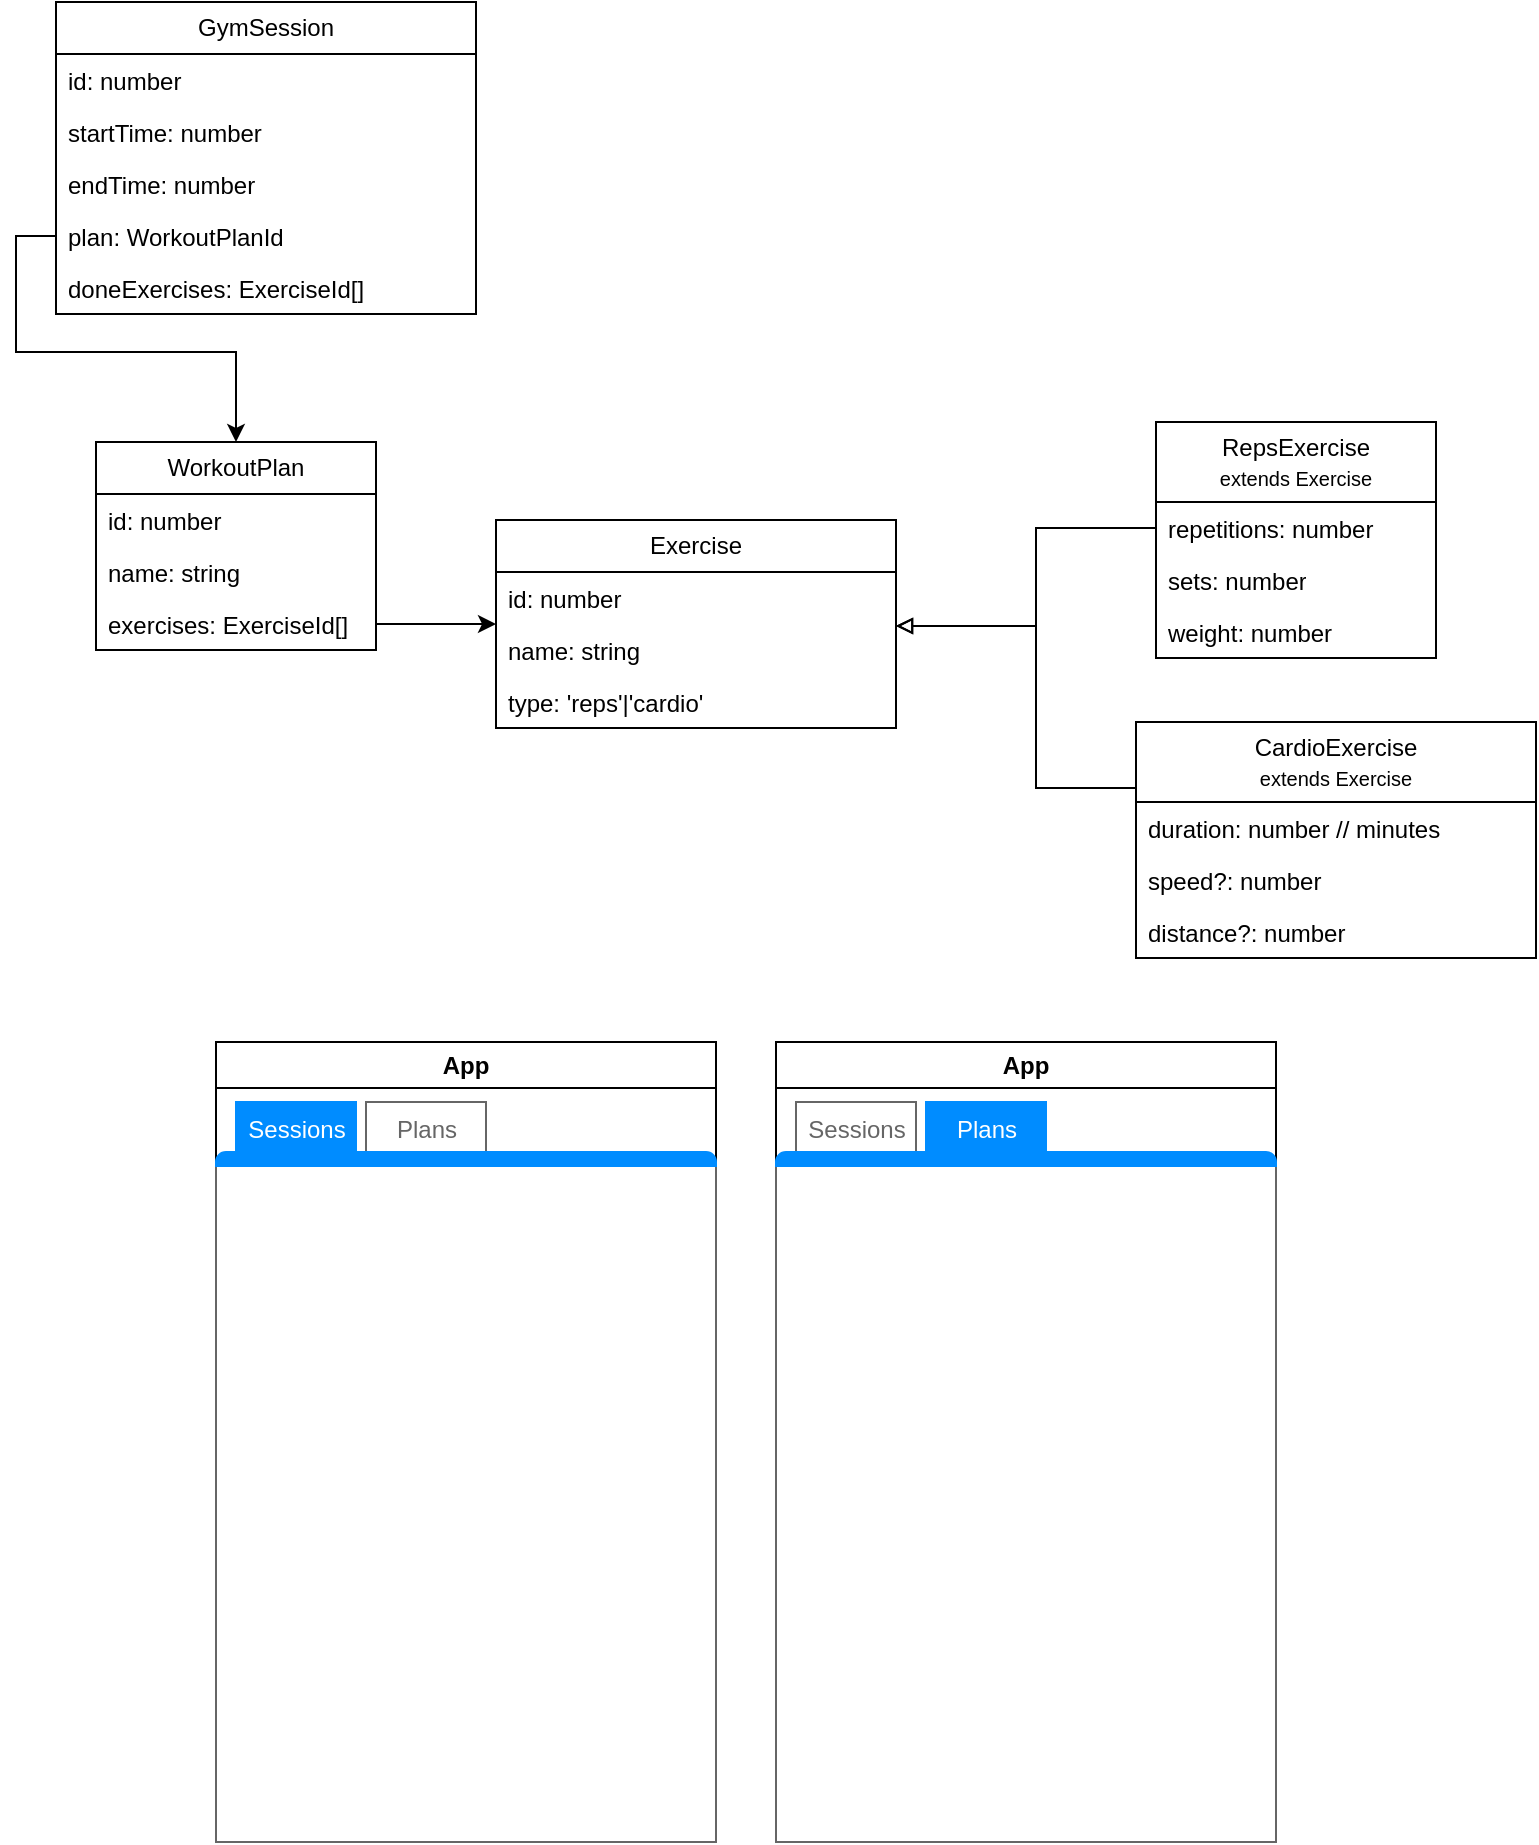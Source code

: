 <mxfile version="24.5.3" type="device">
  <diagram name="Page-1" id="pEY09YPnSbNz0dHcb1P7">
    <mxGraphModel dx="1434" dy="844" grid="1" gridSize="10" guides="1" tooltips="1" connect="1" arrows="1" fold="1" page="1" pageScale="1" pageWidth="850" pageHeight="1100" math="0" shadow="0">
      <root>
        <mxCell id="0" />
        <mxCell id="1" parent="0" />
        <mxCell id="rd8fTJZDC7uT6Glxr3qu-1" value="WorkoutPlan" style="swimlane;fontStyle=0;childLayout=stackLayout;horizontal=1;startSize=26;fillColor=none;horizontalStack=0;resizeParent=1;resizeParentMax=0;resizeLast=0;collapsible=1;marginBottom=0;whiteSpace=wrap;html=1;" vertex="1" parent="1">
          <mxGeometry x="90" y="360" width="140" height="104" as="geometry" />
        </mxCell>
        <mxCell id="rd8fTJZDC7uT6Glxr3qu-3" value="id: number" style="text;strokeColor=none;fillColor=none;align=left;verticalAlign=top;spacingLeft=4;spacingRight=4;overflow=hidden;rotatable=0;points=[[0,0.5],[1,0.5]];portConstraint=eastwest;whiteSpace=wrap;html=1;" vertex="1" parent="rd8fTJZDC7uT6Glxr3qu-1">
          <mxGeometry y="26" width="140" height="26" as="geometry" />
        </mxCell>
        <mxCell id="rd8fTJZDC7uT6Glxr3qu-37" value="name: string" style="text;strokeColor=none;fillColor=none;align=left;verticalAlign=top;spacingLeft=4;spacingRight=4;overflow=hidden;rotatable=0;points=[[0,0.5],[1,0.5]];portConstraint=eastwest;whiteSpace=wrap;html=1;" vertex="1" parent="rd8fTJZDC7uT6Glxr3qu-1">
          <mxGeometry y="52" width="140" height="26" as="geometry" />
        </mxCell>
        <mxCell id="rd8fTJZDC7uT6Glxr3qu-2" value="exercises: ExerciseId[]" style="text;strokeColor=none;fillColor=none;align=left;verticalAlign=top;spacingLeft=4;spacingRight=4;overflow=hidden;rotatable=0;points=[[0,0.5],[1,0.5]];portConstraint=eastwest;whiteSpace=wrap;html=1;" vertex="1" parent="rd8fTJZDC7uT6Glxr3qu-1">
          <mxGeometry y="78" width="140" height="26" as="geometry" />
        </mxCell>
        <mxCell id="rd8fTJZDC7uT6Glxr3qu-5" value="Exercise" style="swimlane;fontStyle=0;childLayout=stackLayout;horizontal=1;startSize=26;fillColor=none;horizontalStack=0;resizeParent=1;resizeParentMax=0;resizeLast=0;collapsible=1;marginBottom=0;whiteSpace=wrap;html=1;" vertex="1" parent="1">
          <mxGeometry x="290" y="399" width="200" height="104" as="geometry" />
        </mxCell>
        <mxCell id="rd8fTJZDC7uT6Glxr3qu-11" value="id: number" style="text;strokeColor=none;fillColor=none;align=left;verticalAlign=top;spacingLeft=4;spacingRight=4;overflow=hidden;rotatable=0;points=[[0,0.5],[1,0.5]];portConstraint=eastwest;whiteSpace=wrap;html=1;" vertex="1" parent="rd8fTJZDC7uT6Glxr3qu-5">
          <mxGeometry y="26" width="200" height="26" as="geometry" />
        </mxCell>
        <mxCell id="rd8fTJZDC7uT6Glxr3qu-6" value="name: string" style="text;strokeColor=none;fillColor=none;align=left;verticalAlign=top;spacingLeft=4;spacingRight=4;overflow=hidden;rotatable=0;points=[[0,0.5],[1,0.5]];portConstraint=eastwest;whiteSpace=wrap;html=1;" vertex="1" parent="rd8fTJZDC7uT6Glxr3qu-5">
          <mxGeometry y="52" width="200" height="26" as="geometry" />
        </mxCell>
        <mxCell id="rd8fTJZDC7uT6Glxr3qu-18" value="type: &#39;reps&#39;|&#39;cardio&#39;" style="text;strokeColor=none;fillColor=none;align=left;verticalAlign=top;spacingLeft=4;spacingRight=4;overflow=hidden;rotatable=0;points=[[0,0.5],[1,0.5]];portConstraint=eastwest;whiteSpace=wrap;html=1;" vertex="1" parent="rd8fTJZDC7uT6Glxr3qu-5">
          <mxGeometry y="78" width="200" height="26" as="geometry" />
        </mxCell>
        <mxCell id="rd8fTJZDC7uT6Glxr3qu-10" style="edgeStyle=orthogonalEdgeStyle;rounded=0;orthogonalLoop=1;jettySize=auto;html=1;" edge="1" parent="1" source="rd8fTJZDC7uT6Glxr3qu-2" target="rd8fTJZDC7uT6Glxr3qu-5">
          <mxGeometry relative="1" as="geometry" />
        </mxCell>
        <mxCell id="rd8fTJZDC7uT6Glxr3qu-12" value="GymSession" style="swimlane;fontStyle=0;childLayout=stackLayout;horizontal=1;startSize=26;fillColor=none;horizontalStack=0;resizeParent=1;resizeParentMax=0;resizeLast=0;collapsible=1;marginBottom=0;whiteSpace=wrap;html=1;" vertex="1" parent="1">
          <mxGeometry x="70" y="140" width="210" height="156" as="geometry" />
        </mxCell>
        <mxCell id="rd8fTJZDC7uT6Glxr3qu-13" value="id: number" style="text;strokeColor=none;fillColor=none;align=left;verticalAlign=top;spacingLeft=4;spacingRight=4;overflow=hidden;rotatable=0;points=[[0,0.5],[1,0.5]];portConstraint=eastwest;whiteSpace=wrap;html=1;" vertex="1" parent="rd8fTJZDC7uT6Glxr3qu-12">
          <mxGeometry y="26" width="210" height="26" as="geometry" />
        </mxCell>
        <mxCell id="rd8fTJZDC7uT6Glxr3qu-14" value="startTime: number" style="text;strokeColor=none;fillColor=none;align=left;verticalAlign=top;spacingLeft=4;spacingRight=4;overflow=hidden;rotatable=0;points=[[0,0.5],[1,0.5]];portConstraint=eastwest;whiteSpace=wrap;html=1;" vertex="1" parent="rd8fTJZDC7uT6Glxr3qu-12">
          <mxGeometry y="52" width="210" height="26" as="geometry" />
        </mxCell>
        <mxCell id="rd8fTJZDC7uT6Glxr3qu-15" value="endTime: number" style="text;strokeColor=none;fillColor=none;align=left;verticalAlign=top;spacingLeft=4;spacingRight=4;overflow=hidden;rotatable=0;points=[[0,0.5],[1,0.5]];portConstraint=eastwest;whiteSpace=wrap;html=1;" vertex="1" parent="rd8fTJZDC7uT6Glxr3qu-12">
          <mxGeometry y="78" width="210" height="26" as="geometry" />
        </mxCell>
        <mxCell id="rd8fTJZDC7uT6Glxr3qu-16" value="plan: WorkoutPlanId" style="text;strokeColor=none;fillColor=none;align=left;verticalAlign=top;spacingLeft=4;spacingRight=4;overflow=hidden;rotatable=0;points=[[0,0.5],[1,0.5]];portConstraint=eastwest;whiteSpace=wrap;html=1;" vertex="1" parent="rd8fTJZDC7uT6Glxr3qu-12">
          <mxGeometry y="104" width="210" height="26" as="geometry" />
        </mxCell>
        <mxCell id="rd8fTJZDC7uT6Glxr3qu-17" value="doneExercises: ExerciseId[]" style="text;strokeColor=none;fillColor=none;align=left;verticalAlign=top;spacingLeft=4;spacingRight=4;overflow=hidden;rotatable=0;points=[[0,0.5],[1,0.5]];portConstraint=eastwest;whiteSpace=wrap;html=1;" vertex="1" parent="rd8fTJZDC7uT6Glxr3qu-12">
          <mxGeometry y="130" width="210" height="26" as="geometry" />
        </mxCell>
        <mxCell id="rd8fTJZDC7uT6Glxr3qu-20" value="RepsExercise&lt;br&gt;&lt;font style=&quot;font-size: 10px;&quot;&gt;extends Exercise&lt;/font&gt;" style="swimlane;fontStyle=0;childLayout=stackLayout;horizontal=1;startSize=40;fillColor=none;horizontalStack=0;resizeParent=1;resizeParentMax=0;resizeLast=0;collapsible=1;marginBottom=0;whiteSpace=wrap;html=1;" vertex="1" parent="1">
          <mxGeometry x="620" y="350" width="140" height="118" as="geometry" />
        </mxCell>
        <mxCell id="rd8fTJZDC7uT6Glxr3qu-25" value="repetitions: number" style="text;strokeColor=none;fillColor=none;align=left;verticalAlign=top;spacingLeft=4;spacingRight=4;overflow=hidden;rotatable=0;points=[[0,0.5],[1,0.5]];portConstraint=eastwest;whiteSpace=wrap;html=1;" vertex="1" parent="rd8fTJZDC7uT6Glxr3qu-20">
          <mxGeometry y="40" width="140" height="26" as="geometry" />
        </mxCell>
        <mxCell id="rd8fTJZDC7uT6Glxr3qu-26" value="sets: number" style="text;strokeColor=none;fillColor=none;align=left;verticalAlign=top;spacingLeft=4;spacingRight=4;overflow=hidden;rotatable=0;points=[[0,0.5],[1,0.5]];portConstraint=eastwest;whiteSpace=wrap;html=1;" vertex="1" parent="rd8fTJZDC7uT6Glxr3qu-20">
          <mxGeometry y="66" width="140" height="26" as="geometry" />
        </mxCell>
        <mxCell id="rd8fTJZDC7uT6Glxr3qu-27" value="weight: number" style="text;strokeColor=none;fillColor=none;align=left;verticalAlign=top;spacingLeft=4;spacingRight=4;overflow=hidden;rotatable=0;points=[[0,0.5],[1,0.5]];portConstraint=eastwest;whiteSpace=wrap;html=1;" vertex="1" parent="rd8fTJZDC7uT6Glxr3qu-20">
          <mxGeometry y="92" width="140" height="26" as="geometry" />
        </mxCell>
        <mxCell id="rd8fTJZDC7uT6Glxr3qu-24" style="edgeStyle=orthogonalEdgeStyle;rounded=0;orthogonalLoop=1;jettySize=auto;html=1;" edge="1" parent="1" source="rd8fTJZDC7uT6Glxr3qu-16" target="rd8fTJZDC7uT6Glxr3qu-1">
          <mxGeometry relative="1" as="geometry" />
        </mxCell>
        <mxCell id="rd8fTJZDC7uT6Glxr3qu-28" style="edgeStyle=orthogonalEdgeStyle;rounded=0;orthogonalLoop=1;jettySize=auto;html=1;endArrow=block;endFill=0;" edge="1" parent="1" source="rd8fTJZDC7uT6Glxr3qu-25" target="rd8fTJZDC7uT6Glxr3qu-5">
          <mxGeometry relative="1" as="geometry">
            <Array as="points">
              <mxPoint x="560" y="403" />
              <mxPoint x="560" y="452" />
            </Array>
          </mxGeometry>
        </mxCell>
        <mxCell id="rd8fTJZDC7uT6Glxr3qu-33" style="edgeStyle=orthogonalEdgeStyle;rounded=0;orthogonalLoop=1;jettySize=auto;html=1;endArrow=block;endFill=0;" edge="1" parent="1" source="rd8fTJZDC7uT6Glxr3qu-29" target="rd8fTJZDC7uT6Glxr3qu-5">
          <mxGeometry relative="1" as="geometry">
            <Array as="points">
              <mxPoint x="560" y="533" />
              <mxPoint x="560" y="452" />
            </Array>
          </mxGeometry>
        </mxCell>
        <mxCell id="rd8fTJZDC7uT6Glxr3qu-29" value="CardioExercise&lt;br&gt;&lt;font style=&quot;font-size: 10px;&quot;&gt;extends Exercise&lt;/font&gt;" style="swimlane;fontStyle=0;childLayout=stackLayout;horizontal=1;startSize=40;fillColor=none;horizontalStack=0;resizeParent=1;resizeParentMax=0;resizeLast=0;collapsible=1;marginBottom=0;whiteSpace=wrap;html=1;" vertex="1" parent="1">
          <mxGeometry x="610" y="500" width="200" height="118" as="geometry" />
        </mxCell>
        <mxCell id="rd8fTJZDC7uT6Glxr3qu-34" value="duration: number // minutes" style="text;strokeColor=none;fillColor=none;align=left;verticalAlign=top;spacingLeft=4;spacingRight=4;overflow=hidden;rotatable=0;points=[[0,0.5],[1,0.5]];portConstraint=eastwest;whiteSpace=wrap;html=1;" vertex="1" parent="rd8fTJZDC7uT6Glxr3qu-29">
          <mxGeometry y="40" width="200" height="26" as="geometry" />
        </mxCell>
        <mxCell id="rd8fTJZDC7uT6Glxr3qu-35" value="speed?: number" style="text;strokeColor=none;fillColor=none;align=left;verticalAlign=top;spacingLeft=4;spacingRight=4;overflow=hidden;rotatable=0;points=[[0,0.5],[1,0.5]];portConstraint=eastwest;whiteSpace=wrap;html=1;" vertex="1" parent="rd8fTJZDC7uT6Glxr3qu-29">
          <mxGeometry y="66" width="200" height="26" as="geometry" />
        </mxCell>
        <mxCell id="rd8fTJZDC7uT6Glxr3qu-36" value="distance?: number" style="text;strokeColor=none;fillColor=none;align=left;verticalAlign=top;spacingLeft=4;spacingRight=4;overflow=hidden;rotatable=0;points=[[0,0.5],[1,0.5]];portConstraint=eastwest;whiteSpace=wrap;html=1;" vertex="1" parent="rd8fTJZDC7uT6Glxr3qu-29">
          <mxGeometry y="92" width="200" height="26" as="geometry" />
        </mxCell>
        <mxCell id="rd8fTJZDC7uT6Glxr3qu-43" value="App" style="swimlane;whiteSpace=wrap;html=1;" vertex="1" parent="1">
          <mxGeometry x="150" y="660" width="250" height="400" as="geometry" />
        </mxCell>
        <mxCell id="rd8fTJZDC7uT6Glxr3qu-49" value="" style="strokeWidth=1;shadow=0;dashed=0;align=center;html=1;shape=mxgraph.mockup.containers.marginRect2;rectMarginTop=32;strokeColor=#666666;gradientColor=none;whiteSpace=wrap;" vertex="1" parent="rd8fTJZDC7uT6Glxr3qu-43">
          <mxGeometry y="30" width="250" height="370" as="geometry" />
        </mxCell>
        <mxCell id="rd8fTJZDC7uT6Glxr3qu-51" value="&lt;font style=&quot;font-size: 12px;&quot;&gt;Sessions&lt;/font&gt;" style="strokeWidth=1;shadow=0;dashed=0;align=center;html=1;shape=mxgraph.mockup.containers.rrect;rSize=0;fontSize=17;fontColor=#ffffff;strokeColor=#008cff;fillColor=#008cff;" vertex="1" parent="rd8fTJZDC7uT6Glxr3qu-49">
          <mxGeometry width="60" height="25" relative="1" as="geometry">
            <mxPoint x="10" as="offset" />
          </mxGeometry>
        </mxCell>
        <mxCell id="rd8fTJZDC7uT6Glxr3qu-52" value="&lt;font style=&quot;font-size: 12px;&quot;&gt;Plans&lt;/font&gt;" style="strokeColor=inherit;fillColor=inherit;gradientColor=inherit;strokeWidth=1;shadow=0;dashed=0;align=center;html=1;shape=mxgraph.mockup.containers.rrect;rSize=0;fontSize=17;fontColor=#666666;gradientColor=none;" vertex="1" parent="rd8fTJZDC7uT6Glxr3qu-49">
          <mxGeometry width="60" height="25" relative="1" as="geometry">
            <mxPoint x="75" as="offset" />
          </mxGeometry>
        </mxCell>
        <mxCell id="rd8fTJZDC7uT6Glxr3qu-53" value="" style="strokeWidth=1;shadow=0;dashed=0;align=center;html=1;shape=mxgraph.mockup.containers.topButton;rSize=5;strokeColor=#008cff;fillColor=#008cff;gradientColor=none;resizeWidth=1;movable=0;deletable=1;" vertex="1" parent="rd8fTJZDC7uT6Glxr3qu-49">
          <mxGeometry width="250" height="7" relative="1" as="geometry">
            <mxPoint y="25" as="offset" />
          </mxGeometry>
        </mxCell>
        <mxCell id="rd8fTJZDC7uT6Glxr3qu-44" value="App" style="swimlane;whiteSpace=wrap;html=1;" vertex="1" parent="1">
          <mxGeometry x="430" y="660" width="250" height="400" as="geometry" />
        </mxCell>
        <mxCell id="rd8fTJZDC7uT6Glxr3qu-45" value="" style="strokeWidth=1;shadow=0;dashed=0;align=center;html=1;shape=mxgraph.mockup.containers.marginRect2;rectMarginTop=32;strokeColor=#666666;gradientColor=none;whiteSpace=wrap;" vertex="1" parent="rd8fTJZDC7uT6Glxr3qu-44">
          <mxGeometry y="30" width="250" height="370" as="geometry" />
        </mxCell>
        <mxCell id="rd8fTJZDC7uT6Glxr3qu-46" value="&lt;font style=&quot;font-size: 12px;&quot;&gt;Sessions&lt;/font&gt;" style="strokeColor=inherit;fillColor=inherit;gradientColor=inherit;strokeWidth=1;shadow=0;dashed=0;align=center;html=1;shape=mxgraph.mockup.containers.rrect;rSize=0;fontSize=17;fontColor=#666666;gradientColor=none;" vertex="1" parent="rd8fTJZDC7uT6Glxr3qu-45">
          <mxGeometry width="60" height="25" relative="1" as="geometry">
            <mxPoint x="10" as="offset" />
          </mxGeometry>
        </mxCell>
        <mxCell id="rd8fTJZDC7uT6Glxr3qu-47" value="&lt;font style=&quot;font-size: 12px;&quot;&gt;Plans&lt;/font&gt;" style="strokeWidth=1;shadow=0;dashed=0;align=center;html=1;shape=mxgraph.mockup.containers.rrect;rSize=0;fontSize=17;fontColor=#ffffff;strokeColor=#008cff;fillColor=#008cff;" vertex="1" parent="rd8fTJZDC7uT6Glxr3qu-45">
          <mxGeometry width="60" height="25" relative="1" as="geometry">
            <mxPoint x="75" as="offset" />
          </mxGeometry>
        </mxCell>
        <mxCell id="rd8fTJZDC7uT6Glxr3qu-48" value="" style="strokeWidth=1;shadow=0;dashed=0;align=center;html=1;shape=mxgraph.mockup.containers.topButton;rSize=5;strokeColor=#008cff;fillColor=#008cff;gradientColor=none;resizeWidth=1;movable=0;deletable=1;" vertex="1" parent="rd8fTJZDC7uT6Glxr3qu-45">
          <mxGeometry width="250.0" height="7" relative="1" as="geometry">
            <mxPoint y="25" as="offset" />
          </mxGeometry>
        </mxCell>
      </root>
    </mxGraphModel>
  </diagram>
</mxfile>
